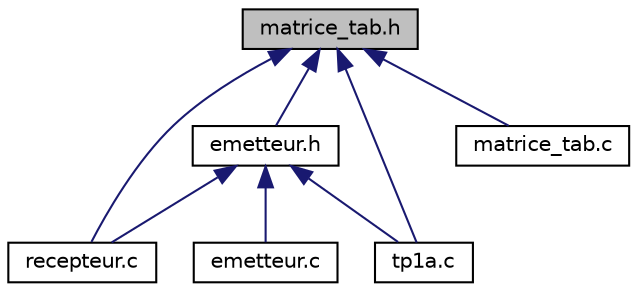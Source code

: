 digraph "matrice_tab.h"
{
 // LATEX_PDF_SIZE
  edge [fontname="Helvetica",fontsize="10",labelfontname="Helvetica",labelfontsize="10"];
  node [fontname="Helvetica",fontsize="10",shape=record];
  Node1 [label="matrice_tab.h",height=0.2,width=0.4,color="black", fillcolor="grey75", style="filled", fontcolor="black",tooltip="Tous les prototypes de fonctions relatives aux matrices et tableaux."];
  Node1 -> Node2 [dir="back",color="midnightblue",fontsize="10",style="solid",fontname="Helvetica"];
  Node2 [label="emetteur.h",height=0.2,width=0.4,color="black", fillcolor="white", style="filled",URL="$emetteur_8h.html",tooltip="Tous les prototypes de fonctions relatives à l'émetteur."];
  Node2 -> Node3 [dir="back",color="midnightblue",fontsize="10",style="solid",fontname="Helvetica"];
  Node3 [label="emetteur.c",height=0.2,width=0.4,color="black", fillcolor="white", style="filled",URL="$emetteur_8c.html",tooltip="Fonctions relatives à l'émetteur."];
  Node2 -> Node4 [dir="back",color="midnightblue",fontsize="10",style="solid",fontname="Helvetica"];
  Node4 [label="recepteur.c",height=0.2,width=0.4,color="black", fillcolor="white", style="filled",URL="$recepteur_8c.html",tooltip="Fonctions relatives au récepteur."];
  Node2 -> Node5 [dir="back",color="midnightblue",fontsize="10",style="solid",fontname="Helvetica"];
  Node5 [label="tp1a.c",height=0.2,width=0.4,color="black", fillcolor="white", style="filled",URL="$tp1a_8c.html",tooltip="Programme principal pour tester le code d'étalement."];
  Node1 -> Node6 [dir="back",color="midnightblue",fontsize="10",style="solid",fontname="Helvetica"];
  Node6 [label="matrice_tab.c",height=0.2,width=0.4,color="black", fillcolor="white", style="filled",URL="$matrice__tab_8c.html",tooltip="Fonctions relatives aux matrices et tableaux."];
  Node1 -> Node4 [dir="back",color="midnightblue",fontsize="10",style="solid",fontname="Helvetica"];
  Node1 -> Node5 [dir="back",color="midnightblue",fontsize="10",style="solid",fontname="Helvetica"];
}
